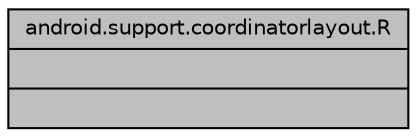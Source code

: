 digraph "android.support.coordinatorlayout.R"
{
 // LATEX_PDF_SIZE
  edge [fontname="Helvetica",fontsize="10",labelfontname="Helvetica",labelfontsize="10"];
  node [fontname="Helvetica",fontsize="10",shape=record];
  Node1 [label="{android.support.coordinatorlayout.R\n||}",height=0.2,width=0.4,color="black", fillcolor="grey75", style="filled", fontcolor="black",tooltip=" "];
}
